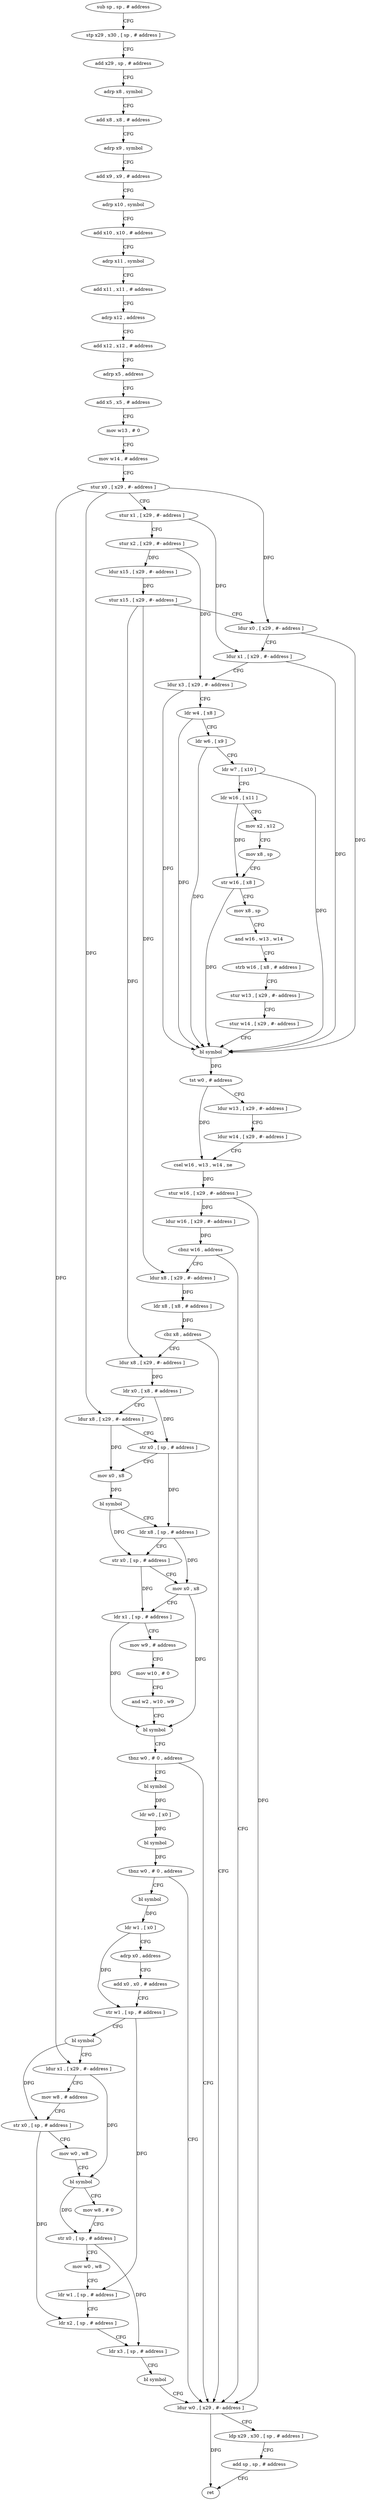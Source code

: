 digraph "func" {
"4211208" [label = "sub sp , sp , # address" ]
"4211212" [label = "stp x29 , x30 , [ sp , # address ]" ]
"4211216" [label = "add x29 , sp , # address" ]
"4211220" [label = "adrp x8 , symbol" ]
"4211224" [label = "add x8 , x8 , # address" ]
"4211228" [label = "adrp x9 , symbol" ]
"4211232" [label = "add x9 , x9 , # address" ]
"4211236" [label = "adrp x10 , symbol" ]
"4211240" [label = "add x10 , x10 , # address" ]
"4211244" [label = "adrp x11 , symbol" ]
"4211248" [label = "add x11 , x11 , # address" ]
"4211252" [label = "adrp x12 , address" ]
"4211256" [label = "add x12 , x12 , # address" ]
"4211260" [label = "adrp x5 , address" ]
"4211264" [label = "add x5 , x5 , # address" ]
"4211268" [label = "mov w13 , # 0" ]
"4211272" [label = "mov w14 , # address" ]
"4211276" [label = "stur x0 , [ x29 , #- address ]" ]
"4211280" [label = "stur x1 , [ x29 , #- address ]" ]
"4211284" [label = "stur x2 , [ x29 , #- address ]" ]
"4211288" [label = "ldur x15 , [ x29 , #- address ]" ]
"4211292" [label = "stur x15 , [ x29 , #- address ]" ]
"4211296" [label = "ldur x0 , [ x29 , #- address ]" ]
"4211300" [label = "ldur x1 , [ x29 , #- address ]" ]
"4211304" [label = "ldur x3 , [ x29 , #- address ]" ]
"4211308" [label = "ldr w4 , [ x8 ]" ]
"4211312" [label = "ldr w6 , [ x9 ]" ]
"4211316" [label = "ldr w7 , [ x10 ]" ]
"4211320" [label = "ldr w16 , [ x11 ]" ]
"4211324" [label = "mov x2 , x12" ]
"4211328" [label = "mov x8 , sp" ]
"4211332" [label = "str w16 , [ x8 ]" ]
"4211336" [label = "mov x8 , sp" ]
"4211340" [label = "and w16 , w13 , w14" ]
"4211344" [label = "strb w16 , [ x8 , # address ]" ]
"4211348" [label = "stur w13 , [ x29 , #- address ]" ]
"4211352" [label = "stur w14 , [ x29 , #- address ]" ]
"4211356" [label = "bl symbol" ]
"4211360" [label = "tst w0 , # address" ]
"4211364" [label = "ldur w13 , [ x29 , #- address ]" ]
"4211368" [label = "ldur w14 , [ x29 , #- address ]" ]
"4211372" [label = "csel w16 , w13 , w14 , ne" ]
"4211376" [label = "stur w16 , [ x29 , #- address ]" ]
"4211380" [label = "ldur w16 , [ x29 , #- address ]" ]
"4211384" [label = "cbnz w16 , address" ]
"4211548" [label = "ldur w0 , [ x29 , #- address ]" ]
"4211388" [label = "ldur x8 , [ x29 , #- address ]" ]
"4211552" [label = "ldp x29 , x30 , [ sp , # address ]" ]
"4211556" [label = "add sp , sp , # address" ]
"4211560" [label = "ret" ]
"4211392" [label = "ldr x8 , [ x8 , # address ]" ]
"4211396" [label = "cbz x8 , address" ]
"4211400" [label = "ldur x8 , [ x29 , #- address ]" ]
"4211404" [label = "ldr x0 , [ x8 , # address ]" ]
"4211408" [label = "ldur x8 , [ x29 , #- address ]" ]
"4211412" [label = "str x0 , [ sp , # address ]" ]
"4211416" [label = "mov x0 , x8" ]
"4211420" [label = "bl symbol" ]
"4211424" [label = "ldr x8 , [ sp , # address ]" ]
"4211428" [label = "str x0 , [ sp , # address ]" ]
"4211432" [label = "mov x0 , x8" ]
"4211436" [label = "ldr x1 , [ sp , # address ]" ]
"4211440" [label = "mov w9 , # address" ]
"4211444" [label = "mov w10 , # 0" ]
"4211448" [label = "and w2 , w10 , w9" ]
"4211452" [label = "bl symbol" ]
"4211456" [label = "tbnz w0 , # 0 , address" ]
"4211460" [label = "bl symbol" ]
"4211464" [label = "ldr w0 , [ x0 ]" ]
"4211468" [label = "bl symbol" ]
"4211472" [label = "tbnz w0 , # 0 , address" ]
"4211476" [label = "bl symbol" ]
"4211480" [label = "ldr w1 , [ x0 ]" ]
"4211484" [label = "adrp x0 , address" ]
"4211488" [label = "add x0 , x0 , # address" ]
"4211492" [label = "str w1 , [ sp , # address ]" ]
"4211496" [label = "bl symbol" ]
"4211500" [label = "ldur x1 , [ x29 , #- address ]" ]
"4211504" [label = "mov w8 , # address" ]
"4211508" [label = "str x0 , [ sp , # address ]" ]
"4211512" [label = "mov w0 , w8" ]
"4211516" [label = "bl symbol" ]
"4211520" [label = "mov w8 , # 0" ]
"4211524" [label = "str x0 , [ sp , # address ]" ]
"4211528" [label = "mov w0 , w8" ]
"4211532" [label = "ldr w1 , [ sp , # address ]" ]
"4211536" [label = "ldr x2 , [ sp , # address ]" ]
"4211540" [label = "ldr x3 , [ sp , # address ]" ]
"4211544" [label = "bl symbol" ]
"4211208" -> "4211212" [ label = "CFG" ]
"4211212" -> "4211216" [ label = "CFG" ]
"4211216" -> "4211220" [ label = "CFG" ]
"4211220" -> "4211224" [ label = "CFG" ]
"4211224" -> "4211228" [ label = "CFG" ]
"4211228" -> "4211232" [ label = "CFG" ]
"4211232" -> "4211236" [ label = "CFG" ]
"4211236" -> "4211240" [ label = "CFG" ]
"4211240" -> "4211244" [ label = "CFG" ]
"4211244" -> "4211248" [ label = "CFG" ]
"4211248" -> "4211252" [ label = "CFG" ]
"4211252" -> "4211256" [ label = "CFG" ]
"4211256" -> "4211260" [ label = "CFG" ]
"4211260" -> "4211264" [ label = "CFG" ]
"4211264" -> "4211268" [ label = "CFG" ]
"4211268" -> "4211272" [ label = "CFG" ]
"4211272" -> "4211276" [ label = "CFG" ]
"4211276" -> "4211280" [ label = "CFG" ]
"4211276" -> "4211296" [ label = "DFG" ]
"4211276" -> "4211408" [ label = "DFG" ]
"4211276" -> "4211500" [ label = "DFG" ]
"4211280" -> "4211284" [ label = "CFG" ]
"4211280" -> "4211300" [ label = "DFG" ]
"4211284" -> "4211288" [ label = "DFG" ]
"4211284" -> "4211304" [ label = "DFG" ]
"4211288" -> "4211292" [ label = "DFG" ]
"4211292" -> "4211296" [ label = "CFG" ]
"4211292" -> "4211388" [ label = "DFG" ]
"4211292" -> "4211400" [ label = "DFG" ]
"4211296" -> "4211300" [ label = "CFG" ]
"4211296" -> "4211356" [ label = "DFG" ]
"4211300" -> "4211304" [ label = "CFG" ]
"4211300" -> "4211356" [ label = "DFG" ]
"4211304" -> "4211308" [ label = "CFG" ]
"4211304" -> "4211356" [ label = "DFG" ]
"4211308" -> "4211312" [ label = "CFG" ]
"4211308" -> "4211356" [ label = "DFG" ]
"4211312" -> "4211316" [ label = "CFG" ]
"4211312" -> "4211356" [ label = "DFG" ]
"4211316" -> "4211320" [ label = "CFG" ]
"4211316" -> "4211356" [ label = "DFG" ]
"4211320" -> "4211324" [ label = "CFG" ]
"4211320" -> "4211332" [ label = "DFG" ]
"4211324" -> "4211328" [ label = "CFG" ]
"4211328" -> "4211332" [ label = "CFG" ]
"4211332" -> "4211336" [ label = "CFG" ]
"4211332" -> "4211356" [ label = "DFG" ]
"4211336" -> "4211340" [ label = "CFG" ]
"4211340" -> "4211344" [ label = "CFG" ]
"4211344" -> "4211348" [ label = "CFG" ]
"4211348" -> "4211352" [ label = "CFG" ]
"4211352" -> "4211356" [ label = "CFG" ]
"4211356" -> "4211360" [ label = "DFG" ]
"4211360" -> "4211364" [ label = "CFG" ]
"4211360" -> "4211372" [ label = "DFG" ]
"4211364" -> "4211368" [ label = "CFG" ]
"4211368" -> "4211372" [ label = "CFG" ]
"4211372" -> "4211376" [ label = "DFG" ]
"4211376" -> "4211380" [ label = "DFG" ]
"4211376" -> "4211548" [ label = "DFG" ]
"4211380" -> "4211384" [ label = "DFG" ]
"4211384" -> "4211548" [ label = "CFG" ]
"4211384" -> "4211388" [ label = "CFG" ]
"4211548" -> "4211552" [ label = "CFG" ]
"4211548" -> "4211560" [ label = "DFG" ]
"4211388" -> "4211392" [ label = "DFG" ]
"4211552" -> "4211556" [ label = "CFG" ]
"4211556" -> "4211560" [ label = "CFG" ]
"4211392" -> "4211396" [ label = "DFG" ]
"4211396" -> "4211548" [ label = "CFG" ]
"4211396" -> "4211400" [ label = "CFG" ]
"4211400" -> "4211404" [ label = "DFG" ]
"4211404" -> "4211408" [ label = "CFG" ]
"4211404" -> "4211412" [ label = "DFG" ]
"4211408" -> "4211412" [ label = "CFG" ]
"4211408" -> "4211416" [ label = "DFG" ]
"4211412" -> "4211416" [ label = "CFG" ]
"4211412" -> "4211424" [ label = "DFG" ]
"4211416" -> "4211420" [ label = "DFG" ]
"4211420" -> "4211424" [ label = "CFG" ]
"4211420" -> "4211428" [ label = "DFG" ]
"4211424" -> "4211428" [ label = "CFG" ]
"4211424" -> "4211432" [ label = "DFG" ]
"4211428" -> "4211432" [ label = "CFG" ]
"4211428" -> "4211436" [ label = "DFG" ]
"4211432" -> "4211436" [ label = "CFG" ]
"4211432" -> "4211452" [ label = "DFG" ]
"4211436" -> "4211440" [ label = "CFG" ]
"4211436" -> "4211452" [ label = "DFG" ]
"4211440" -> "4211444" [ label = "CFG" ]
"4211444" -> "4211448" [ label = "CFG" ]
"4211448" -> "4211452" [ label = "CFG" ]
"4211452" -> "4211456" [ label = "CFG" ]
"4211456" -> "4211548" [ label = "CFG" ]
"4211456" -> "4211460" [ label = "CFG" ]
"4211460" -> "4211464" [ label = "DFG" ]
"4211464" -> "4211468" [ label = "DFG" ]
"4211468" -> "4211472" [ label = "DFG" ]
"4211472" -> "4211548" [ label = "CFG" ]
"4211472" -> "4211476" [ label = "CFG" ]
"4211476" -> "4211480" [ label = "DFG" ]
"4211480" -> "4211484" [ label = "CFG" ]
"4211480" -> "4211492" [ label = "DFG" ]
"4211484" -> "4211488" [ label = "CFG" ]
"4211488" -> "4211492" [ label = "CFG" ]
"4211492" -> "4211496" [ label = "CFG" ]
"4211492" -> "4211532" [ label = "DFG" ]
"4211496" -> "4211500" [ label = "CFG" ]
"4211496" -> "4211508" [ label = "DFG" ]
"4211500" -> "4211504" [ label = "CFG" ]
"4211500" -> "4211516" [ label = "DFG" ]
"4211504" -> "4211508" [ label = "CFG" ]
"4211508" -> "4211512" [ label = "CFG" ]
"4211508" -> "4211536" [ label = "DFG" ]
"4211512" -> "4211516" [ label = "CFG" ]
"4211516" -> "4211520" [ label = "CFG" ]
"4211516" -> "4211524" [ label = "DFG" ]
"4211520" -> "4211524" [ label = "CFG" ]
"4211524" -> "4211528" [ label = "CFG" ]
"4211524" -> "4211540" [ label = "DFG" ]
"4211528" -> "4211532" [ label = "CFG" ]
"4211532" -> "4211536" [ label = "CFG" ]
"4211536" -> "4211540" [ label = "CFG" ]
"4211540" -> "4211544" [ label = "CFG" ]
"4211544" -> "4211548" [ label = "CFG" ]
}
